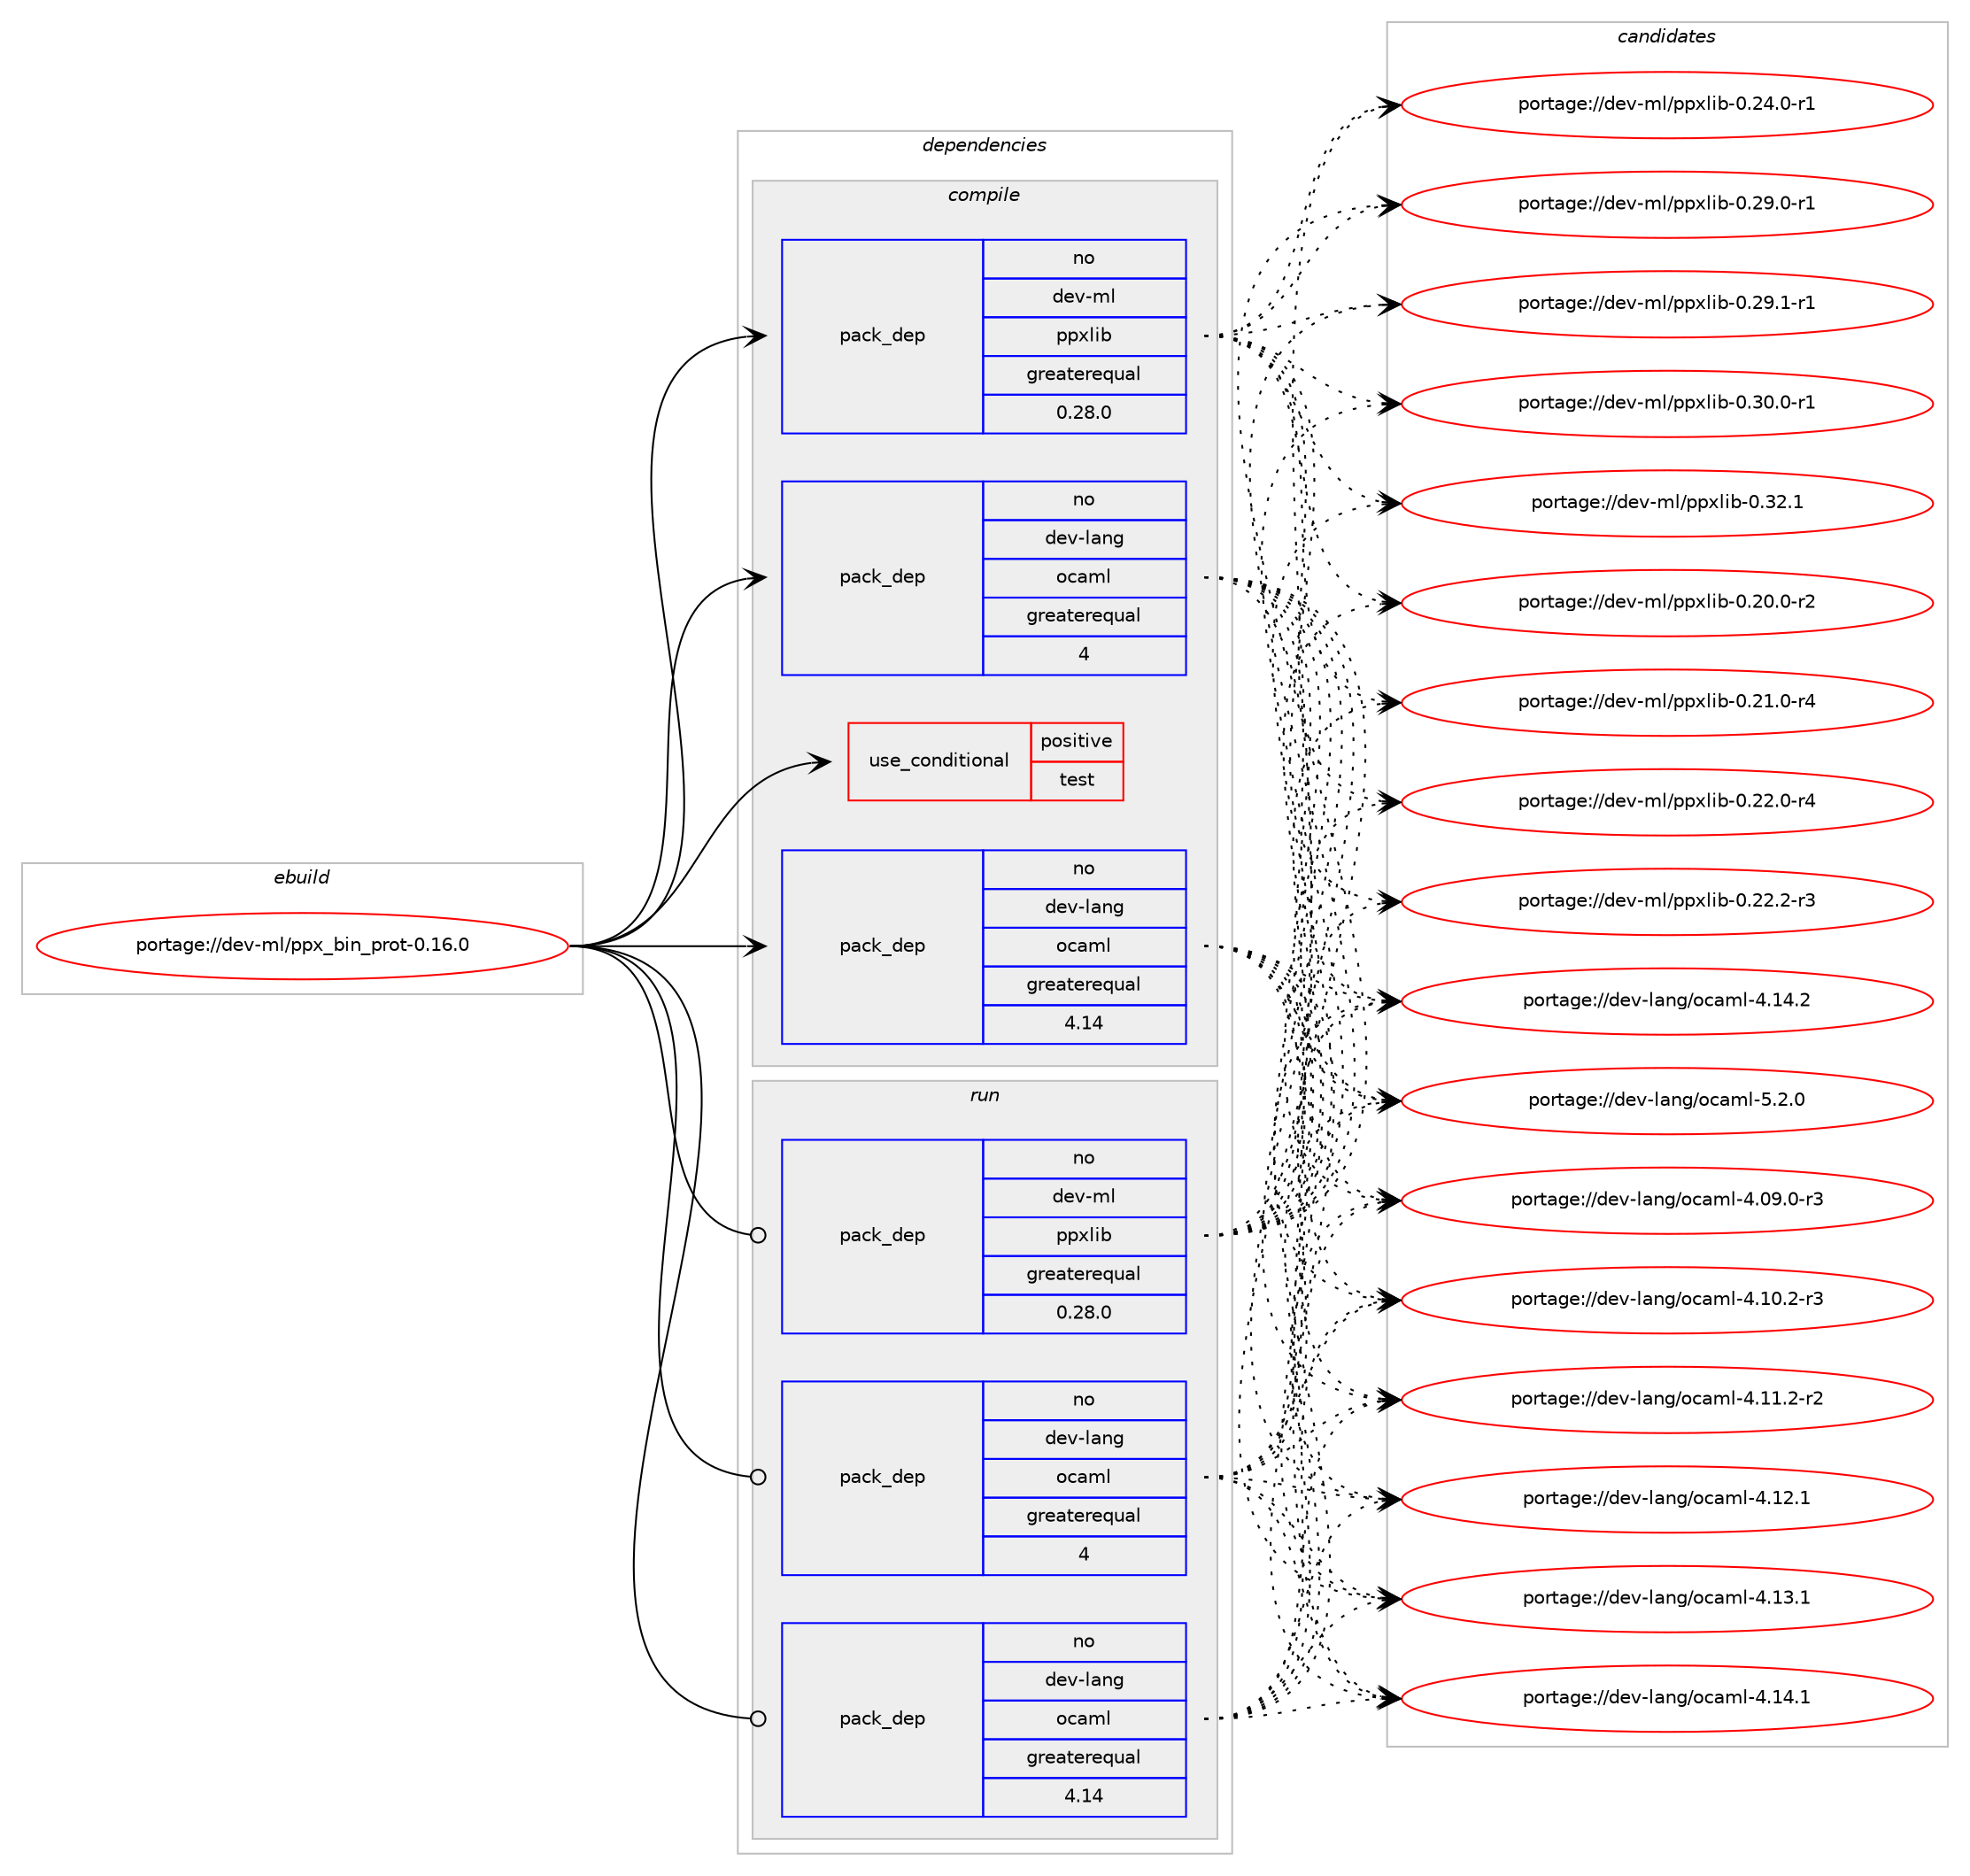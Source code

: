 digraph prolog {

# *************
# Graph options
# *************

newrank=true;
concentrate=true;
compound=true;
graph [rankdir=LR,fontname=Helvetica,fontsize=10,ranksep=1.5];#, ranksep=2.5, nodesep=0.2];
edge  [arrowhead=vee];
node  [fontname=Helvetica,fontsize=10];

# **********
# The ebuild
# **********

subgraph cluster_leftcol {
color=gray;
rank=same;
label=<<i>ebuild</i>>;
id [label="portage://dev-ml/ppx_bin_prot-0.16.0", color=red, width=4, href="../dev-ml/ppx_bin_prot-0.16.0.svg"];
}

# ****************
# The dependencies
# ****************

subgraph cluster_midcol {
color=gray;
label=<<i>dependencies</i>>;
subgraph cluster_compile {
fillcolor="#eeeeee";
style=filled;
label=<<i>compile</i>>;
subgraph cond28864 {
dependency61453 [label=<<TABLE BORDER="0" CELLBORDER="1" CELLSPACING="0" CELLPADDING="4"><TR><TD ROWSPAN="3" CELLPADDING="10">use_conditional</TD></TR><TR><TD>positive</TD></TR><TR><TD>test</TD></TR></TABLE>>, shape=none, color=red];
# *** BEGIN UNKNOWN DEPENDENCY TYPE (TODO) ***
# dependency61453 -> package_dependency(portage://dev-ml/ppx_bin_prot-0.16.0,install,no,dev-ml,ppx_jane,none,[,,],[],[])
# *** END UNKNOWN DEPENDENCY TYPE (TODO) ***

}
id:e -> dependency61453:w [weight=20,style="solid",arrowhead="vee"];
subgraph pack31423 {
dependency61454 [label=<<TABLE BORDER="0" CELLBORDER="1" CELLSPACING="0" CELLPADDING="4" WIDTH="220"><TR><TD ROWSPAN="6" CELLPADDING="30">pack_dep</TD></TR><TR><TD WIDTH="110">no</TD></TR><TR><TD>dev-lang</TD></TR><TR><TD>ocaml</TD></TR><TR><TD>greaterequal</TD></TR><TR><TD>4</TD></TR></TABLE>>, shape=none, color=blue];
}
id:e -> dependency61454:w [weight=20,style="solid",arrowhead="vee"];
subgraph pack31424 {
dependency61455 [label=<<TABLE BORDER="0" CELLBORDER="1" CELLSPACING="0" CELLPADDING="4" WIDTH="220"><TR><TD ROWSPAN="6" CELLPADDING="30">pack_dep</TD></TR><TR><TD WIDTH="110">no</TD></TR><TR><TD>dev-lang</TD></TR><TR><TD>ocaml</TD></TR><TR><TD>greaterequal</TD></TR><TR><TD>4.14</TD></TR></TABLE>>, shape=none, color=blue];
}
id:e -> dependency61455:w [weight=20,style="solid",arrowhead="vee"];
# *** BEGIN UNKNOWN DEPENDENCY TYPE (TODO) ***
# id -> package_dependency(portage://dev-ml/ppx_bin_prot-0.16.0,install,no,dev-ml,bin_prot,none,[,,],[slot(0),subslot(0.16)],[])
# *** END UNKNOWN DEPENDENCY TYPE (TODO) ***

# *** BEGIN UNKNOWN DEPENDENCY TYPE (TODO) ***
# id -> package_dependency(portage://dev-ml/ppx_bin_prot-0.16.0,install,no,dev-ml,dune,none,[,,],any_same_slot,[])
# *** END UNKNOWN DEPENDENCY TYPE (TODO) ***

# *** BEGIN UNKNOWN DEPENDENCY TYPE (TODO) ***
# id -> package_dependency(portage://dev-ml/ppx_bin_prot-0.16.0,install,no,dev-ml,ppx_here,none,[,,],[slot(0),subslot(0.16)],[])
# *** END UNKNOWN DEPENDENCY TYPE (TODO) ***

subgraph pack31425 {
dependency61456 [label=<<TABLE BORDER="0" CELLBORDER="1" CELLSPACING="0" CELLPADDING="4" WIDTH="220"><TR><TD ROWSPAN="6" CELLPADDING="30">pack_dep</TD></TR><TR><TD WIDTH="110">no</TD></TR><TR><TD>dev-ml</TD></TR><TR><TD>ppxlib</TD></TR><TR><TD>greaterequal</TD></TR><TR><TD>0.28.0</TD></TR></TABLE>>, shape=none, color=blue];
}
id:e -> dependency61456:w [weight=20,style="solid",arrowhead="vee"];
}
subgraph cluster_compileandrun {
fillcolor="#eeeeee";
style=filled;
label=<<i>compile and run</i>>;
}
subgraph cluster_run {
fillcolor="#eeeeee";
style=filled;
label=<<i>run</i>>;
subgraph pack31426 {
dependency61457 [label=<<TABLE BORDER="0" CELLBORDER="1" CELLSPACING="0" CELLPADDING="4" WIDTH="220"><TR><TD ROWSPAN="6" CELLPADDING="30">pack_dep</TD></TR><TR><TD WIDTH="110">no</TD></TR><TR><TD>dev-lang</TD></TR><TR><TD>ocaml</TD></TR><TR><TD>greaterequal</TD></TR><TR><TD>4</TD></TR></TABLE>>, shape=none, color=blue];
}
id:e -> dependency61457:w [weight=20,style="solid",arrowhead="odot"];
subgraph pack31427 {
dependency61458 [label=<<TABLE BORDER="0" CELLBORDER="1" CELLSPACING="0" CELLPADDING="4" WIDTH="220"><TR><TD ROWSPAN="6" CELLPADDING="30">pack_dep</TD></TR><TR><TD WIDTH="110">no</TD></TR><TR><TD>dev-lang</TD></TR><TR><TD>ocaml</TD></TR><TR><TD>greaterequal</TD></TR><TR><TD>4.14</TD></TR></TABLE>>, shape=none, color=blue];
}
id:e -> dependency61458:w [weight=20,style="solid",arrowhead="odot"];
# *** BEGIN UNKNOWN DEPENDENCY TYPE (TODO) ***
# id -> package_dependency(portage://dev-ml/ppx_bin_prot-0.16.0,run,no,dev-ml,bin_prot,none,[,,],[slot(0),subslot(0.16)],[])
# *** END UNKNOWN DEPENDENCY TYPE (TODO) ***

# *** BEGIN UNKNOWN DEPENDENCY TYPE (TODO) ***
# id -> package_dependency(portage://dev-ml/ppx_bin_prot-0.16.0,run,no,dev-ml,dune,none,[,,],any_same_slot,[])
# *** END UNKNOWN DEPENDENCY TYPE (TODO) ***

# *** BEGIN UNKNOWN DEPENDENCY TYPE (TODO) ***
# id -> package_dependency(portage://dev-ml/ppx_bin_prot-0.16.0,run,no,dev-ml,ppx_here,none,[,,],[slot(0),subslot(0.16)],[])
# *** END UNKNOWN DEPENDENCY TYPE (TODO) ***

subgraph pack31428 {
dependency61459 [label=<<TABLE BORDER="0" CELLBORDER="1" CELLSPACING="0" CELLPADDING="4" WIDTH="220"><TR><TD ROWSPAN="6" CELLPADDING="30">pack_dep</TD></TR><TR><TD WIDTH="110">no</TD></TR><TR><TD>dev-ml</TD></TR><TR><TD>ppxlib</TD></TR><TR><TD>greaterequal</TD></TR><TR><TD>0.28.0</TD></TR></TABLE>>, shape=none, color=blue];
}
id:e -> dependency61459:w [weight=20,style="solid",arrowhead="odot"];
}
}

# **************
# The candidates
# **************

subgraph cluster_choices {
rank=same;
color=gray;
label=<<i>candidates</i>>;

subgraph choice31423 {
color=black;
nodesep=1;
choice1001011184510897110103471119997109108455246485746484511451 [label="portage://dev-lang/ocaml-4.09.0-r3", color=red, width=4,href="../dev-lang/ocaml-4.09.0-r3.svg"];
choice1001011184510897110103471119997109108455246494846504511451 [label="portage://dev-lang/ocaml-4.10.2-r3", color=red, width=4,href="../dev-lang/ocaml-4.10.2-r3.svg"];
choice1001011184510897110103471119997109108455246494946504511450 [label="portage://dev-lang/ocaml-4.11.2-r2", color=red, width=4,href="../dev-lang/ocaml-4.11.2-r2.svg"];
choice100101118451089711010347111999710910845524649504649 [label="portage://dev-lang/ocaml-4.12.1", color=red, width=4,href="../dev-lang/ocaml-4.12.1.svg"];
choice100101118451089711010347111999710910845524649514649 [label="portage://dev-lang/ocaml-4.13.1", color=red, width=4,href="../dev-lang/ocaml-4.13.1.svg"];
choice100101118451089711010347111999710910845524649524649 [label="portage://dev-lang/ocaml-4.14.1", color=red, width=4,href="../dev-lang/ocaml-4.14.1.svg"];
choice100101118451089711010347111999710910845524649524650 [label="portage://dev-lang/ocaml-4.14.2", color=red, width=4,href="../dev-lang/ocaml-4.14.2.svg"];
choice1001011184510897110103471119997109108455346504648 [label="portage://dev-lang/ocaml-5.2.0", color=red, width=4,href="../dev-lang/ocaml-5.2.0.svg"];
dependency61454:e -> choice1001011184510897110103471119997109108455246485746484511451:w [style=dotted,weight="100"];
dependency61454:e -> choice1001011184510897110103471119997109108455246494846504511451:w [style=dotted,weight="100"];
dependency61454:e -> choice1001011184510897110103471119997109108455246494946504511450:w [style=dotted,weight="100"];
dependency61454:e -> choice100101118451089711010347111999710910845524649504649:w [style=dotted,weight="100"];
dependency61454:e -> choice100101118451089711010347111999710910845524649514649:w [style=dotted,weight="100"];
dependency61454:e -> choice100101118451089711010347111999710910845524649524649:w [style=dotted,weight="100"];
dependency61454:e -> choice100101118451089711010347111999710910845524649524650:w [style=dotted,weight="100"];
dependency61454:e -> choice1001011184510897110103471119997109108455346504648:w [style=dotted,weight="100"];
}
subgraph choice31424 {
color=black;
nodesep=1;
choice1001011184510897110103471119997109108455246485746484511451 [label="portage://dev-lang/ocaml-4.09.0-r3", color=red, width=4,href="../dev-lang/ocaml-4.09.0-r3.svg"];
choice1001011184510897110103471119997109108455246494846504511451 [label="portage://dev-lang/ocaml-4.10.2-r3", color=red, width=4,href="../dev-lang/ocaml-4.10.2-r3.svg"];
choice1001011184510897110103471119997109108455246494946504511450 [label="portage://dev-lang/ocaml-4.11.2-r2", color=red, width=4,href="../dev-lang/ocaml-4.11.2-r2.svg"];
choice100101118451089711010347111999710910845524649504649 [label="portage://dev-lang/ocaml-4.12.1", color=red, width=4,href="../dev-lang/ocaml-4.12.1.svg"];
choice100101118451089711010347111999710910845524649514649 [label="portage://dev-lang/ocaml-4.13.1", color=red, width=4,href="../dev-lang/ocaml-4.13.1.svg"];
choice100101118451089711010347111999710910845524649524649 [label="portage://dev-lang/ocaml-4.14.1", color=red, width=4,href="../dev-lang/ocaml-4.14.1.svg"];
choice100101118451089711010347111999710910845524649524650 [label="portage://dev-lang/ocaml-4.14.2", color=red, width=4,href="../dev-lang/ocaml-4.14.2.svg"];
choice1001011184510897110103471119997109108455346504648 [label="portage://dev-lang/ocaml-5.2.0", color=red, width=4,href="../dev-lang/ocaml-5.2.0.svg"];
dependency61455:e -> choice1001011184510897110103471119997109108455246485746484511451:w [style=dotted,weight="100"];
dependency61455:e -> choice1001011184510897110103471119997109108455246494846504511451:w [style=dotted,weight="100"];
dependency61455:e -> choice1001011184510897110103471119997109108455246494946504511450:w [style=dotted,weight="100"];
dependency61455:e -> choice100101118451089711010347111999710910845524649504649:w [style=dotted,weight="100"];
dependency61455:e -> choice100101118451089711010347111999710910845524649514649:w [style=dotted,weight="100"];
dependency61455:e -> choice100101118451089711010347111999710910845524649524649:w [style=dotted,weight="100"];
dependency61455:e -> choice100101118451089711010347111999710910845524649524650:w [style=dotted,weight="100"];
dependency61455:e -> choice1001011184510897110103471119997109108455346504648:w [style=dotted,weight="100"];
}
subgraph choice31425 {
color=black;
nodesep=1;
choice100101118451091084711211212010810598454846504846484511450 [label="portage://dev-ml/ppxlib-0.20.0-r2", color=red, width=4,href="../dev-ml/ppxlib-0.20.0-r2.svg"];
choice100101118451091084711211212010810598454846504946484511452 [label="portage://dev-ml/ppxlib-0.21.0-r4", color=red, width=4,href="../dev-ml/ppxlib-0.21.0-r4.svg"];
choice100101118451091084711211212010810598454846505046484511452 [label="portage://dev-ml/ppxlib-0.22.0-r4", color=red, width=4,href="../dev-ml/ppxlib-0.22.0-r4.svg"];
choice100101118451091084711211212010810598454846505046504511451 [label="portage://dev-ml/ppxlib-0.22.2-r3", color=red, width=4,href="../dev-ml/ppxlib-0.22.2-r3.svg"];
choice100101118451091084711211212010810598454846505246484511449 [label="portage://dev-ml/ppxlib-0.24.0-r1", color=red, width=4,href="../dev-ml/ppxlib-0.24.0-r1.svg"];
choice100101118451091084711211212010810598454846505746484511449 [label="portage://dev-ml/ppxlib-0.29.0-r1", color=red, width=4,href="../dev-ml/ppxlib-0.29.0-r1.svg"];
choice100101118451091084711211212010810598454846505746494511449 [label="portage://dev-ml/ppxlib-0.29.1-r1", color=red, width=4,href="../dev-ml/ppxlib-0.29.1-r1.svg"];
choice100101118451091084711211212010810598454846514846484511449 [label="portage://dev-ml/ppxlib-0.30.0-r1", color=red, width=4,href="../dev-ml/ppxlib-0.30.0-r1.svg"];
choice10010111845109108471121121201081059845484651504649 [label="portage://dev-ml/ppxlib-0.32.1", color=red, width=4,href="../dev-ml/ppxlib-0.32.1.svg"];
dependency61456:e -> choice100101118451091084711211212010810598454846504846484511450:w [style=dotted,weight="100"];
dependency61456:e -> choice100101118451091084711211212010810598454846504946484511452:w [style=dotted,weight="100"];
dependency61456:e -> choice100101118451091084711211212010810598454846505046484511452:w [style=dotted,weight="100"];
dependency61456:e -> choice100101118451091084711211212010810598454846505046504511451:w [style=dotted,weight="100"];
dependency61456:e -> choice100101118451091084711211212010810598454846505246484511449:w [style=dotted,weight="100"];
dependency61456:e -> choice100101118451091084711211212010810598454846505746484511449:w [style=dotted,weight="100"];
dependency61456:e -> choice100101118451091084711211212010810598454846505746494511449:w [style=dotted,weight="100"];
dependency61456:e -> choice100101118451091084711211212010810598454846514846484511449:w [style=dotted,weight="100"];
dependency61456:e -> choice10010111845109108471121121201081059845484651504649:w [style=dotted,weight="100"];
}
subgraph choice31426 {
color=black;
nodesep=1;
choice1001011184510897110103471119997109108455246485746484511451 [label="portage://dev-lang/ocaml-4.09.0-r3", color=red, width=4,href="../dev-lang/ocaml-4.09.0-r3.svg"];
choice1001011184510897110103471119997109108455246494846504511451 [label="portage://dev-lang/ocaml-4.10.2-r3", color=red, width=4,href="../dev-lang/ocaml-4.10.2-r3.svg"];
choice1001011184510897110103471119997109108455246494946504511450 [label="portage://dev-lang/ocaml-4.11.2-r2", color=red, width=4,href="../dev-lang/ocaml-4.11.2-r2.svg"];
choice100101118451089711010347111999710910845524649504649 [label="portage://dev-lang/ocaml-4.12.1", color=red, width=4,href="../dev-lang/ocaml-4.12.1.svg"];
choice100101118451089711010347111999710910845524649514649 [label="portage://dev-lang/ocaml-4.13.1", color=red, width=4,href="../dev-lang/ocaml-4.13.1.svg"];
choice100101118451089711010347111999710910845524649524649 [label="portage://dev-lang/ocaml-4.14.1", color=red, width=4,href="../dev-lang/ocaml-4.14.1.svg"];
choice100101118451089711010347111999710910845524649524650 [label="portage://dev-lang/ocaml-4.14.2", color=red, width=4,href="../dev-lang/ocaml-4.14.2.svg"];
choice1001011184510897110103471119997109108455346504648 [label="portage://dev-lang/ocaml-5.2.0", color=red, width=4,href="../dev-lang/ocaml-5.2.0.svg"];
dependency61457:e -> choice1001011184510897110103471119997109108455246485746484511451:w [style=dotted,weight="100"];
dependency61457:e -> choice1001011184510897110103471119997109108455246494846504511451:w [style=dotted,weight="100"];
dependency61457:e -> choice1001011184510897110103471119997109108455246494946504511450:w [style=dotted,weight="100"];
dependency61457:e -> choice100101118451089711010347111999710910845524649504649:w [style=dotted,weight="100"];
dependency61457:e -> choice100101118451089711010347111999710910845524649514649:w [style=dotted,weight="100"];
dependency61457:e -> choice100101118451089711010347111999710910845524649524649:w [style=dotted,weight="100"];
dependency61457:e -> choice100101118451089711010347111999710910845524649524650:w [style=dotted,weight="100"];
dependency61457:e -> choice1001011184510897110103471119997109108455346504648:w [style=dotted,weight="100"];
}
subgraph choice31427 {
color=black;
nodesep=1;
choice1001011184510897110103471119997109108455246485746484511451 [label="portage://dev-lang/ocaml-4.09.0-r3", color=red, width=4,href="../dev-lang/ocaml-4.09.0-r3.svg"];
choice1001011184510897110103471119997109108455246494846504511451 [label="portage://dev-lang/ocaml-4.10.2-r3", color=red, width=4,href="../dev-lang/ocaml-4.10.2-r3.svg"];
choice1001011184510897110103471119997109108455246494946504511450 [label="portage://dev-lang/ocaml-4.11.2-r2", color=red, width=4,href="../dev-lang/ocaml-4.11.2-r2.svg"];
choice100101118451089711010347111999710910845524649504649 [label="portage://dev-lang/ocaml-4.12.1", color=red, width=4,href="../dev-lang/ocaml-4.12.1.svg"];
choice100101118451089711010347111999710910845524649514649 [label="portage://dev-lang/ocaml-4.13.1", color=red, width=4,href="../dev-lang/ocaml-4.13.1.svg"];
choice100101118451089711010347111999710910845524649524649 [label="portage://dev-lang/ocaml-4.14.1", color=red, width=4,href="../dev-lang/ocaml-4.14.1.svg"];
choice100101118451089711010347111999710910845524649524650 [label="portage://dev-lang/ocaml-4.14.2", color=red, width=4,href="../dev-lang/ocaml-4.14.2.svg"];
choice1001011184510897110103471119997109108455346504648 [label="portage://dev-lang/ocaml-5.2.0", color=red, width=4,href="../dev-lang/ocaml-5.2.0.svg"];
dependency61458:e -> choice1001011184510897110103471119997109108455246485746484511451:w [style=dotted,weight="100"];
dependency61458:e -> choice1001011184510897110103471119997109108455246494846504511451:w [style=dotted,weight="100"];
dependency61458:e -> choice1001011184510897110103471119997109108455246494946504511450:w [style=dotted,weight="100"];
dependency61458:e -> choice100101118451089711010347111999710910845524649504649:w [style=dotted,weight="100"];
dependency61458:e -> choice100101118451089711010347111999710910845524649514649:w [style=dotted,weight="100"];
dependency61458:e -> choice100101118451089711010347111999710910845524649524649:w [style=dotted,weight="100"];
dependency61458:e -> choice100101118451089711010347111999710910845524649524650:w [style=dotted,weight="100"];
dependency61458:e -> choice1001011184510897110103471119997109108455346504648:w [style=dotted,weight="100"];
}
subgraph choice31428 {
color=black;
nodesep=1;
choice100101118451091084711211212010810598454846504846484511450 [label="portage://dev-ml/ppxlib-0.20.0-r2", color=red, width=4,href="../dev-ml/ppxlib-0.20.0-r2.svg"];
choice100101118451091084711211212010810598454846504946484511452 [label="portage://dev-ml/ppxlib-0.21.0-r4", color=red, width=4,href="../dev-ml/ppxlib-0.21.0-r4.svg"];
choice100101118451091084711211212010810598454846505046484511452 [label="portage://dev-ml/ppxlib-0.22.0-r4", color=red, width=4,href="../dev-ml/ppxlib-0.22.0-r4.svg"];
choice100101118451091084711211212010810598454846505046504511451 [label="portage://dev-ml/ppxlib-0.22.2-r3", color=red, width=4,href="../dev-ml/ppxlib-0.22.2-r3.svg"];
choice100101118451091084711211212010810598454846505246484511449 [label="portage://dev-ml/ppxlib-0.24.0-r1", color=red, width=4,href="../dev-ml/ppxlib-0.24.0-r1.svg"];
choice100101118451091084711211212010810598454846505746484511449 [label="portage://dev-ml/ppxlib-0.29.0-r1", color=red, width=4,href="../dev-ml/ppxlib-0.29.0-r1.svg"];
choice100101118451091084711211212010810598454846505746494511449 [label="portage://dev-ml/ppxlib-0.29.1-r1", color=red, width=4,href="../dev-ml/ppxlib-0.29.1-r1.svg"];
choice100101118451091084711211212010810598454846514846484511449 [label="portage://dev-ml/ppxlib-0.30.0-r1", color=red, width=4,href="../dev-ml/ppxlib-0.30.0-r1.svg"];
choice10010111845109108471121121201081059845484651504649 [label="portage://dev-ml/ppxlib-0.32.1", color=red, width=4,href="../dev-ml/ppxlib-0.32.1.svg"];
dependency61459:e -> choice100101118451091084711211212010810598454846504846484511450:w [style=dotted,weight="100"];
dependency61459:e -> choice100101118451091084711211212010810598454846504946484511452:w [style=dotted,weight="100"];
dependency61459:e -> choice100101118451091084711211212010810598454846505046484511452:w [style=dotted,weight="100"];
dependency61459:e -> choice100101118451091084711211212010810598454846505046504511451:w [style=dotted,weight="100"];
dependency61459:e -> choice100101118451091084711211212010810598454846505246484511449:w [style=dotted,weight="100"];
dependency61459:e -> choice100101118451091084711211212010810598454846505746484511449:w [style=dotted,weight="100"];
dependency61459:e -> choice100101118451091084711211212010810598454846505746494511449:w [style=dotted,weight="100"];
dependency61459:e -> choice100101118451091084711211212010810598454846514846484511449:w [style=dotted,weight="100"];
dependency61459:e -> choice10010111845109108471121121201081059845484651504649:w [style=dotted,weight="100"];
}
}

}
